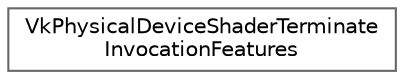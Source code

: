digraph "类继承关系图"
{
 // LATEX_PDF_SIZE
  bgcolor="transparent";
  edge [fontname=Helvetica,fontsize=10,labelfontname=Helvetica,labelfontsize=10];
  node [fontname=Helvetica,fontsize=10,shape=box,height=0.2,width=0.4];
  rankdir="LR";
  Node0 [id="Node000000",label="VkPhysicalDeviceShaderTerminate\lInvocationFeatures",height=0.2,width=0.4,color="grey40", fillcolor="white", style="filled",URL="$struct_vk_physical_device_shader_terminate_invocation_features.html",tooltip=" "];
}
